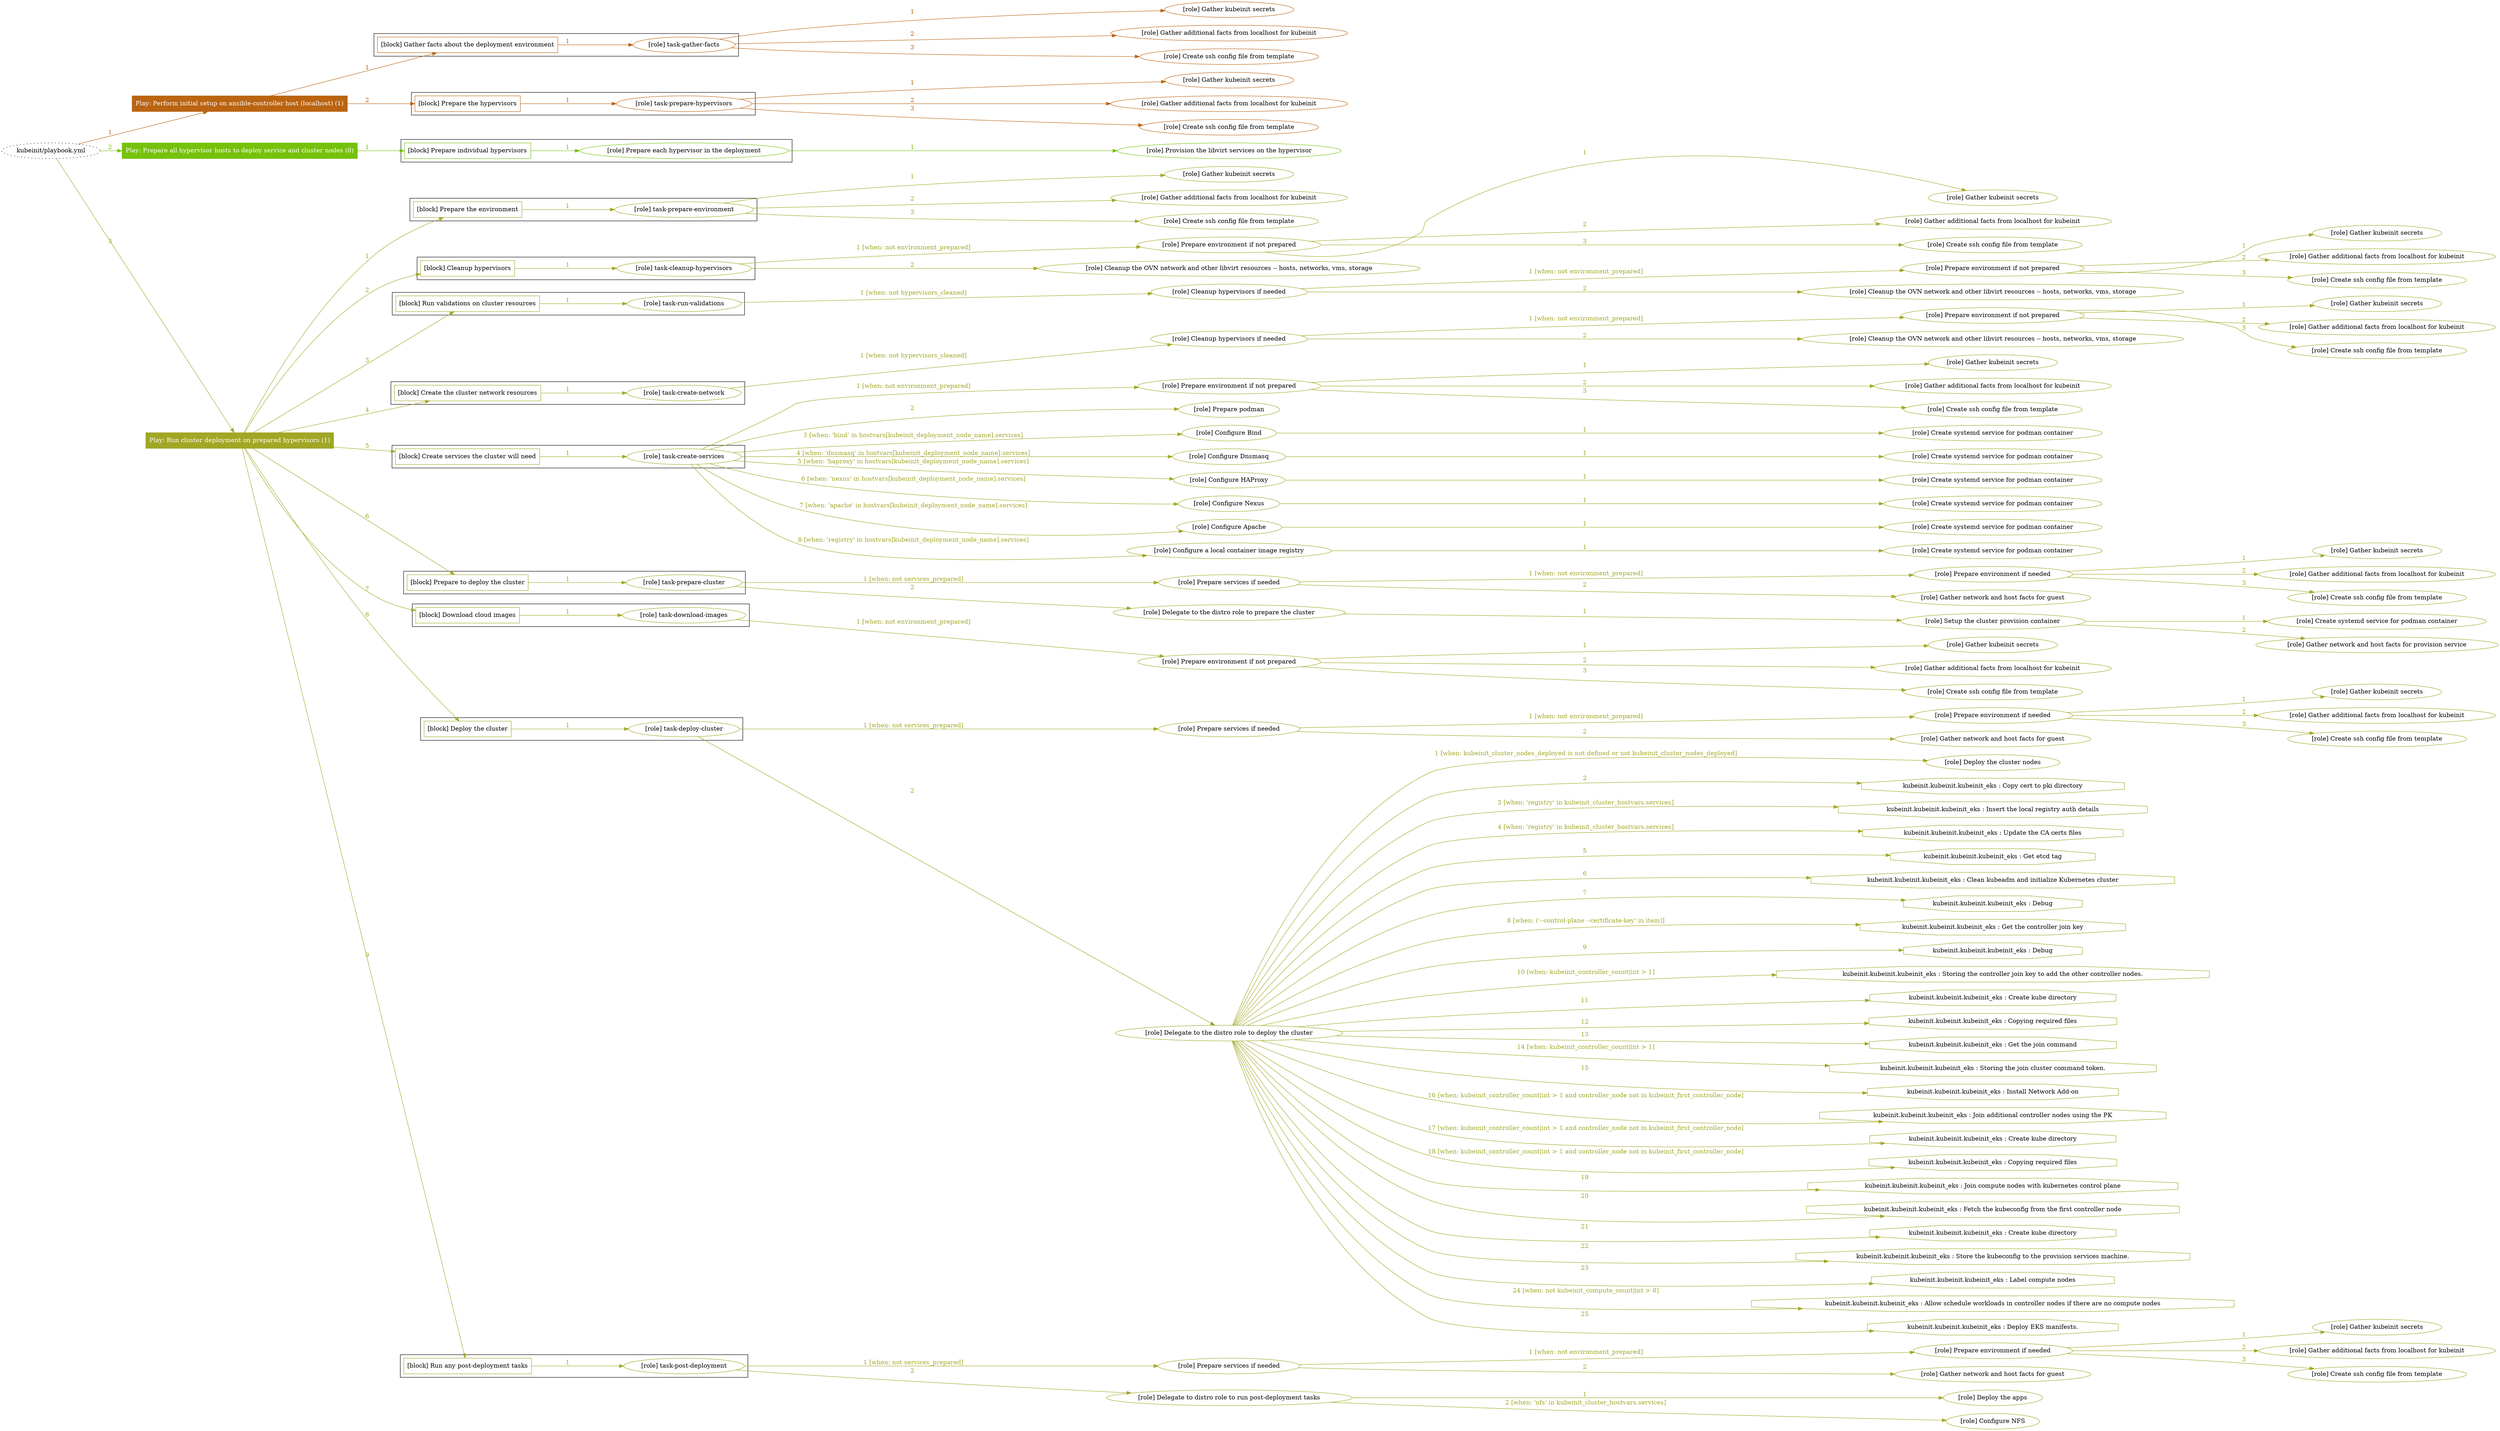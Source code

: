 digraph {
	graph [concentrate=true ordering=in rankdir=LR ratio=fill]
	edge [esep=5 sep=10]
	"kubeinit/playbook.yml" [URL="/home/runner/work/kubeinit/kubeinit/kubeinit/playbook.yml" id=playbook_d5d918f4 style=dotted]
	play_17c3baa8 [label="Play: Perform initial setup on ansible-controller host (localhost) (1)" URL="/home/runner/work/kubeinit/kubeinit/kubeinit/playbook.yml" color="#ba6412" fontcolor="#ffffff" id=play_17c3baa8 shape=box style=filled tooltip=localhost]
	"kubeinit/playbook.yml" -> play_17c3baa8 [label="1 " color="#ba6412" fontcolor="#ba6412" id=edge_cae24845 labeltooltip="1 " tooltip="1 "]
	subgraph "Gather kubeinit secrets" {
		role_7e5728c6 [label="[role] Gather kubeinit secrets" URL="/home/runner/.ansible/collections/ansible_collections/kubeinit/kubeinit/roles/kubeinit_prepare/tasks/gather_kubeinit_facts.yml" color="#ba6412" id=role_7e5728c6 tooltip="Gather kubeinit secrets"]
	}
	subgraph "Gather additional facts from localhost for kubeinit" {
		role_64c4a290 [label="[role] Gather additional facts from localhost for kubeinit" URL="/home/runner/.ansible/collections/ansible_collections/kubeinit/kubeinit/roles/kubeinit_prepare/tasks/gather_kubeinit_facts.yml" color="#ba6412" id=role_64c4a290 tooltip="Gather additional facts from localhost for kubeinit"]
	}
	subgraph "Create ssh config file from template" {
		role_f39d3ffc [label="[role] Create ssh config file from template" URL="/home/runner/.ansible/collections/ansible_collections/kubeinit/kubeinit/roles/kubeinit_prepare/tasks/gather_kubeinit_facts.yml" color="#ba6412" id=role_f39d3ffc tooltip="Create ssh config file from template"]
	}
	subgraph "task-gather-facts" {
		role_6fc54887 [label="[role] task-gather-facts" URL="/home/runner/work/kubeinit/kubeinit/kubeinit/playbook.yml" color="#ba6412" id=role_6fc54887 tooltip="task-gather-facts"]
		role_6fc54887 -> role_7e5728c6 [label="1 " color="#ba6412" fontcolor="#ba6412" id=edge_fb0717f5 labeltooltip="1 " tooltip="1 "]
		role_6fc54887 -> role_64c4a290 [label="2 " color="#ba6412" fontcolor="#ba6412" id=edge_563c3551 labeltooltip="2 " tooltip="2 "]
		role_6fc54887 -> role_f39d3ffc [label="3 " color="#ba6412" fontcolor="#ba6412" id=edge_34f2c3de labeltooltip="3 " tooltip="3 "]
	}
	subgraph "Gather kubeinit secrets" {
		role_4883b304 [label="[role] Gather kubeinit secrets" URL="/home/runner/.ansible/collections/ansible_collections/kubeinit/kubeinit/roles/kubeinit_prepare/tasks/gather_kubeinit_facts.yml" color="#ba6412" id=role_4883b304 tooltip="Gather kubeinit secrets"]
	}
	subgraph "Gather additional facts from localhost for kubeinit" {
		role_21b79b00 [label="[role] Gather additional facts from localhost for kubeinit" URL="/home/runner/.ansible/collections/ansible_collections/kubeinit/kubeinit/roles/kubeinit_prepare/tasks/gather_kubeinit_facts.yml" color="#ba6412" id=role_21b79b00 tooltip="Gather additional facts from localhost for kubeinit"]
	}
	subgraph "Create ssh config file from template" {
		role_d2c68f59 [label="[role] Create ssh config file from template" URL="/home/runner/.ansible/collections/ansible_collections/kubeinit/kubeinit/roles/kubeinit_prepare/tasks/gather_kubeinit_facts.yml" color="#ba6412" id=role_d2c68f59 tooltip="Create ssh config file from template"]
	}
	subgraph "task-prepare-hypervisors" {
		role_62ec021a [label="[role] task-prepare-hypervisors" URL="/home/runner/work/kubeinit/kubeinit/kubeinit/playbook.yml" color="#ba6412" id=role_62ec021a tooltip="task-prepare-hypervisors"]
		role_62ec021a -> role_4883b304 [label="1 " color="#ba6412" fontcolor="#ba6412" id=edge_0f6aa626 labeltooltip="1 " tooltip="1 "]
		role_62ec021a -> role_21b79b00 [label="2 " color="#ba6412" fontcolor="#ba6412" id=edge_699b273d labeltooltip="2 " tooltip="2 "]
		role_62ec021a -> role_d2c68f59 [label="3 " color="#ba6412" fontcolor="#ba6412" id=edge_cc8a3e16 labeltooltip="3 " tooltip="3 "]
	}
	subgraph "Play: Perform initial setup on ansible-controller host (localhost) (1)" {
		play_17c3baa8 -> block_0eb0d7f4 [label=1 color="#ba6412" fontcolor="#ba6412" id=edge_1b2157d8 labeltooltip=1 tooltip=1]
		subgraph cluster_block_0eb0d7f4 {
			block_0eb0d7f4 [label="[block] Gather facts about the deployment environment" URL="/home/runner/work/kubeinit/kubeinit/kubeinit/playbook.yml" color="#ba6412" id=block_0eb0d7f4 labeltooltip="Gather facts about the deployment environment" shape=box tooltip="Gather facts about the deployment environment"]
			block_0eb0d7f4 -> role_6fc54887 [label="1 " color="#ba6412" fontcolor="#ba6412" id=edge_214298e9 labeltooltip="1 " tooltip="1 "]
		}
		play_17c3baa8 -> block_9021de25 [label=2 color="#ba6412" fontcolor="#ba6412" id=edge_81544d7e labeltooltip=2 tooltip=2]
		subgraph cluster_block_9021de25 {
			block_9021de25 [label="[block] Prepare the hypervisors" URL="/home/runner/work/kubeinit/kubeinit/kubeinit/playbook.yml" color="#ba6412" id=block_9021de25 labeltooltip="Prepare the hypervisors" shape=box tooltip="Prepare the hypervisors"]
			block_9021de25 -> role_62ec021a [label="1 " color="#ba6412" fontcolor="#ba6412" id=edge_d4ac159d labeltooltip="1 " tooltip="1 "]
		}
	}
	play_a3318802 [label="Play: Prepare all hypervisor hosts to deploy service and cluster nodes (0)" URL="/home/runner/work/kubeinit/kubeinit/kubeinit/playbook.yml" color="#76c10b" fontcolor="#ffffff" id=play_a3318802 shape=box style=filled tooltip="Play: Prepare all hypervisor hosts to deploy service and cluster nodes (0)"]
	"kubeinit/playbook.yml" -> play_a3318802 [label="2 " color="#76c10b" fontcolor="#76c10b" id=edge_a54172ae labeltooltip="2 " tooltip="2 "]
	subgraph "Provision the libvirt services on the hypervisor" {
		role_6c1d7b9a [label="[role] Provision the libvirt services on the hypervisor" URL="/home/runner/.ansible/collections/ansible_collections/kubeinit/kubeinit/roles/kubeinit_prepare/tasks/prepare_hypervisor.yml" color="#76c10b" id=role_6c1d7b9a tooltip="Provision the libvirt services on the hypervisor"]
	}
	subgraph "Prepare each hypervisor in the deployment" {
		role_4c4ec6f4 [label="[role] Prepare each hypervisor in the deployment" URL="/home/runner/work/kubeinit/kubeinit/kubeinit/playbook.yml" color="#76c10b" id=role_4c4ec6f4 tooltip="Prepare each hypervisor in the deployment"]
		role_4c4ec6f4 -> role_6c1d7b9a [label="1 " color="#76c10b" fontcolor="#76c10b" id=edge_46ebc83d labeltooltip="1 " tooltip="1 "]
	}
	subgraph "Play: Prepare all hypervisor hosts to deploy service and cluster nodes (0)" {
		play_a3318802 -> block_cf5fca7d [label=1 color="#76c10b" fontcolor="#76c10b" id=edge_2dc89d2d labeltooltip=1 tooltip=1]
		subgraph cluster_block_cf5fca7d {
			block_cf5fca7d [label="[block] Prepare individual hypervisors" URL="/home/runner/work/kubeinit/kubeinit/kubeinit/playbook.yml" color="#76c10b" id=block_cf5fca7d labeltooltip="Prepare individual hypervisors" shape=box tooltip="Prepare individual hypervisors"]
			block_cf5fca7d -> role_4c4ec6f4 [label="1 " color="#76c10b" fontcolor="#76c10b" id=edge_549d1819 labeltooltip="1 " tooltip="1 "]
		}
	}
	play_a0ce7f14 [label="Play: Run cluster deployment on prepared hypervisors (1)" URL="/home/runner/work/kubeinit/kubeinit/kubeinit/playbook.yml" color="#a1a725" fontcolor="#ffffff" id=play_a0ce7f14 shape=box style=filled tooltip=localhost]
	"kubeinit/playbook.yml" -> play_a0ce7f14 [label="3 " color="#a1a725" fontcolor="#a1a725" id=edge_46c0ef2c labeltooltip="3 " tooltip="3 "]
	subgraph "Gather kubeinit secrets" {
		role_0ed2f770 [label="[role] Gather kubeinit secrets" URL="/home/runner/.ansible/collections/ansible_collections/kubeinit/kubeinit/roles/kubeinit_prepare/tasks/gather_kubeinit_facts.yml" color="#a1a725" id=role_0ed2f770 tooltip="Gather kubeinit secrets"]
	}
	subgraph "Gather additional facts from localhost for kubeinit" {
		role_c0673941 [label="[role] Gather additional facts from localhost for kubeinit" URL="/home/runner/.ansible/collections/ansible_collections/kubeinit/kubeinit/roles/kubeinit_prepare/tasks/gather_kubeinit_facts.yml" color="#a1a725" id=role_c0673941 tooltip="Gather additional facts from localhost for kubeinit"]
	}
	subgraph "Create ssh config file from template" {
		role_c562225f [label="[role] Create ssh config file from template" URL="/home/runner/.ansible/collections/ansible_collections/kubeinit/kubeinit/roles/kubeinit_prepare/tasks/gather_kubeinit_facts.yml" color="#a1a725" id=role_c562225f tooltip="Create ssh config file from template"]
	}
	subgraph "task-prepare-environment" {
		role_14372e4a [label="[role] task-prepare-environment" URL="/home/runner/work/kubeinit/kubeinit/kubeinit/playbook.yml" color="#a1a725" id=role_14372e4a tooltip="task-prepare-environment"]
		role_14372e4a -> role_0ed2f770 [label="1 " color="#a1a725" fontcolor="#a1a725" id=edge_4e9cdc0d labeltooltip="1 " tooltip="1 "]
		role_14372e4a -> role_c0673941 [label="2 " color="#a1a725" fontcolor="#a1a725" id=edge_92320971 labeltooltip="2 " tooltip="2 "]
		role_14372e4a -> role_c562225f [label="3 " color="#a1a725" fontcolor="#a1a725" id=edge_eaea3fcb labeltooltip="3 " tooltip="3 "]
	}
	subgraph "Gather kubeinit secrets" {
		role_88d61e09 [label="[role] Gather kubeinit secrets" URL="/home/runner/.ansible/collections/ansible_collections/kubeinit/kubeinit/roles/kubeinit_prepare/tasks/gather_kubeinit_facts.yml" color="#a1a725" id=role_88d61e09 tooltip="Gather kubeinit secrets"]
	}
	subgraph "Gather additional facts from localhost for kubeinit" {
		role_3fe7d9de [label="[role] Gather additional facts from localhost for kubeinit" URL="/home/runner/.ansible/collections/ansible_collections/kubeinit/kubeinit/roles/kubeinit_prepare/tasks/gather_kubeinit_facts.yml" color="#a1a725" id=role_3fe7d9de tooltip="Gather additional facts from localhost for kubeinit"]
	}
	subgraph "Create ssh config file from template" {
		role_74e66e68 [label="[role] Create ssh config file from template" URL="/home/runner/.ansible/collections/ansible_collections/kubeinit/kubeinit/roles/kubeinit_prepare/tasks/gather_kubeinit_facts.yml" color="#a1a725" id=role_74e66e68 tooltip="Create ssh config file from template"]
	}
	subgraph "Prepare environment if not prepared" {
		role_6827779d [label="[role] Prepare environment if not prepared" URL="/home/runner/.ansible/collections/ansible_collections/kubeinit/kubeinit/roles/kubeinit_prepare/tasks/cleanup_hypervisors.yml" color="#a1a725" id=role_6827779d tooltip="Prepare environment if not prepared"]
		role_6827779d -> role_88d61e09 [label="1 " color="#a1a725" fontcolor="#a1a725" id=edge_41ba3869 labeltooltip="1 " tooltip="1 "]
		role_6827779d -> role_3fe7d9de [label="2 " color="#a1a725" fontcolor="#a1a725" id=edge_63759b67 labeltooltip="2 " tooltip="2 "]
		role_6827779d -> role_74e66e68 [label="3 " color="#a1a725" fontcolor="#a1a725" id=edge_566d4c9e labeltooltip="3 " tooltip="3 "]
	}
	subgraph "Cleanup the OVN network and other libvirt resources -- hosts, networks, vms, storage" {
		role_a10c34c5 [label="[role] Cleanup the OVN network and other libvirt resources -- hosts, networks, vms, storage" URL="/home/runner/.ansible/collections/ansible_collections/kubeinit/kubeinit/roles/kubeinit_prepare/tasks/cleanup_hypervisors.yml" color="#a1a725" id=role_a10c34c5 tooltip="Cleanup the OVN network and other libvirt resources -- hosts, networks, vms, storage"]
	}
	subgraph "task-cleanup-hypervisors" {
		role_de92cdec [label="[role] task-cleanup-hypervisors" URL="/home/runner/work/kubeinit/kubeinit/kubeinit/playbook.yml" color="#a1a725" id=role_de92cdec tooltip="task-cleanup-hypervisors"]
		role_de92cdec -> role_6827779d [label="1 [when: not environment_prepared]" color="#a1a725" fontcolor="#a1a725" id=edge_5c2dcbf1 labeltooltip="1 [when: not environment_prepared]" tooltip="1 [when: not environment_prepared]"]
		role_de92cdec -> role_a10c34c5 [label="2 " color="#a1a725" fontcolor="#a1a725" id=edge_72636a22 labeltooltip="2 " tooltip="2 "]
	}
	subgraph "Gather kubeinit secrets" {
		role_9a5b3710 [label="[role] Gather kubeinit secrets" URL="/home/runner/.ansible/collections/ansible_collections/kubeinit/kubeinit/roles/kubeinit_prepare/tasks/gather_kubeinit_facts.yml" color="#a1a725" id=role_9a5b3710 tooltip="Gather kubeinit secrets"]
	}
	subgraph "Gather additional facts from localhost for kubeinit" {
		role_3a781d61 [label="[role] Gather additional facts from localhost for kubeinit" URL="/home/runner/.ansible/collections/ansible_collections/kubeinit/kubeinit/roles/kubeinit_prepare/tasks/gather_kubeinit_facts.yml" color="#a1a725" id=role_3a781d61 tooltip="Gather additional facts from localhost for kubeinit"]
	}
	subgraph "Create ssh config file from template" {
		role_a2ff03b6 [label="[role] Create ssh config file from template" URL="/home/runner/.ansible/collections/ansible_collections/kubeinit/kubeinit/roles/kubeinit_prepare/tasks/gather_kubeinit_facts.yml" color="#a1a725" id=role_a2ff03b6 tooltip="Create ssh config file from template"]
	}
	subgraph "Prepare environment if not prepared" {
		role_0ee2522d [label="[role] Prepare environment if not prepared" URL="/home/runner/.ansible/collections/ansible_collections/kubeinit/kubeinit/roles/kubeinit_prepare/tasks/cleanup_hypervisors.yml" color="#a1a725" id=role_0ee2522d tooltip="Prepare environment if not prepared"]
		role_0ee2522d -> role_9a5b3710 [label="1 " color="#a1a725" fontcolor="#a1a725" id=edge_d681676d labeltooltip="1 " tooltip="1 "]
		role_0ee2522d -> role_3a781d61 [label="2 " color="#a1a725" fontcolor="#a1a725" id=edge_3b5a2289 labeltooltip="2 " tooltip="2 "]
		role_0ee2522d -> role_a2ff03b6 [label="3 " color="#a1a725" fontcolor="#a1a725" id=edge_c6d43254 labeltooltip="3 " tooltip="3 "]
	}
	subgraph "Cleanup the OVN network and other libvirt resources -- hosts, networks, vms, storage" {
		role_c71619d2 [label="[role] Cleanup the OVN network and other libvirt resources -- hosts, networks, vms, storage" URL="/home/runner/.ansible/collections/ansible_collections/kubeinit/kubeinit/roles/kubeinit_prepare/tasks/cleanup_hypervisors.yml" color="#a1a725" id=role_c71619d2 tooltip="Cleanup the OVN network and other libvirt resources -- hosts, networks, vms, storage"]
	}
	subgraph "Cleanup hypervisors if needed" {
		role_d21a24fc [label="[role] Cleanup hypervisors if needed" URL="/home/runner/.ansible/collections/ansible_collections/kubeinit/kubeinit/roles/kubeinit_validations/tasks/main.yml" color="#a1a725" id=role_d21a24fc tooltip="Cleanup hypervisors if needed"]
		role_d21a24fc -> role_0ee2522d [label="1 [when: not environment_prepared]" color="#a1a725" fontcolor="#a1a725" id=edge_3f464150 labeltooltip="1 [when: not environment_prepared]" tooltip="1 [when: not environment_prepared]"]
		role_d21a24fc -> role_c71619d2 [label="2 " color="#a1a725" fontcolor="#a1a725" id=edge_08fbdb73 labeltooltip="2 " tooltip="2 "]
	}
	subgraph "task-run-validations" {
		role_c0df6d13 [label="[role] task-run-validations" URL="/home/runner/work/kubeinit/kubeinit/kubeinit/playbook.yml" color="#a1a725" id=role_c0df6d13 tooltip="task-run-validations"]
		role_c0df6d13 -> role_d21a24fc [label="1 [when: not hypervisors_cleaned]" color="#a1a725" fontcolor="#a1a725" id=edge_f9d8eda1 labeltooltip="1 [when: not hypervisors_cleaned]" tooltip="1 [when: not hypervisors_cleaned]"]
	}
	subgraph "Gather kubeinit secrets" {
		role_f8566e9b [label="[role] Gather kubeinit secrets" URL="/home/runner/.ansible/collections/ansible_collections/kubeinit/kubeinit/roles/kubeinit_prepare/tasks/gather_kubeinit_facts.yml" color="#a1a725" id=role_f8566e9b tooltip="Gather kubeinit secrets"]
	}
	subgraph "Gather additional facts from localhost for kubeinit" {
		role_c99a90a7 [label="[role] Gather additional facts from localhost for kubeinit" URL="/home/runner/.ansible/collections/ansible_collections/kubeinit/kubeinit/roles/kubeinit_prepare/tasks/gather_kubeinit_facts.yml" color="#a1a725" id=role_c99a90a7 tooltip="Gather additional facts from localhost for kubeinit"]
	}
	subgraph "Create ssh config file from template" {
		role_897c0abf [label="[role] Create ssh config file from template" URL="/home/runner/.ansible/collections/ansible_collections/kubeinit/kubeinit/roles/kubeinit_prepare/tasks/gather_kubeinit_facts.yml" color="#a1a725" id=role_897c0abf tooltip="Create ssh config file from template"]
	}
	subgraph "Prepare environment if not prepared" {
		role_898800fd [label="[role] Prepare environment if not prepared" URL="/home/runner/.ansible/collections/ansible_collections/kubeinit/kubeinit/roles/kubeinit_prepare/tasks/cleanup_hypervisors.yml" color="#a1a725" id=role_898800fd tooltip="Prepare environment if not prepared"]
		role_898800fd -> role_f8566e9b [label="1 " color="#a1a725" fontcolor="#a1a725" id=edge_b061917f labeltooltip="1 " tooltip="1 "]
		role_898800fd -> role_c99a90a7 [label="2 " color="#a1a725" fontcolor="#a1a725" id=edge_ee9b4ea2 labeltooltip="2 " tooltip="2 "]
		role_898800fd -> role_897c0abf [label="3 " color="#a1a725" fontcolor="#a1a725" id=edge_80ee47f3 labeltooltip="3 " tooltip="3 "]
	}
	subgraph "Cleanup the OVN network and other libvirt resources -- hosts, networks, vms, storage" {
		role_0a027978 [label="[role] Cleanup the OVN network and other libvirt resources -- hosts, networks, vms, storage" URL="/home/runner/.ansible/collections/ansible_collections/kubeinit/kubeinit/roles/kubeinit_prepare/tasks/cleanup_hypervisors.yml" color="#a1a725" id=role_0a027978 tooltip="Cleanup the OVN network and other libvirt resources -- hosts, networks, vms, storage"]
	}
	subgraph "Cleanup hypervisors if needed" {
		role_f07d1a8d [label="[role] Cleanup hypervisors if needed" URL="/home/runner/.ansible/collections/ansible_collections/kubeinit/kubeinit/roles/kubeinit_libvirt/tasks/create_network.yml" color="#a1a725" id=role_f07d1a8d tooltip="Cleanup hypervisors if needed"]
		role_f07d1a8d -> role_898800fd [label="1 [when: not environment_prepared]" color="#a1a725" fontcolor="#a1a725" id=edge_a91b3b8e labeltooltip="1 [when: not environment_prepared]" tooltip="1 [when: not environment_prepared]"]
		role_f07d1a8d -> role_0a027978 [label="2 " color="#a1a725" fontcolor="#a1a725" id=edge_67b8b979 labeltooltip="2 " tooltip="2 "]
	}
	subgraph "task-create-network" {
		role_9dcdfaa7 [label="[role] task-create-network" URL="/home/runner/work/kubeinit/kubeinit/kubeinit/playbook.yml" color="#a1a725" id=role_9dcdfaa7 tooltip="task-create-network"]
		role_9dcdfaa7 -> role_f07d1a8d [label="1 [when: not hypervisors_cleaned]" color="#a1a725" fontcolor="#a1a725" id=edge_dd98de26 labeltooltip="1 [when: not hypervisors_cleaned]" tooltip="1 [when: not hypervisors_cleaned]"]
	}
	subgraph "Gather kubeinit secrets" {
		role_3bd4962e [label="[role] Gather kubeinit secrets" URL="/home/runner/.ansible/collections/ansible_collections/kubeinit/kubeinit/roles/kubeinit_prepare/tasks/gather_kubeinit_facts.yml" color="#a1a725" id=role_3bd4962e tooltip="Gather kubeinit secrets"]
	}
	subgraph "Gather additional facts from localhost for kubeinit" {
		role_03e00a55 [label="[role] Gather additional facts from localhost for kubeinit" URL="/home/runner/.ansible/collections/ansible_collections/kubeinit/kubeinit/roles/kubeinit_prepare/tasks/gather_kubeinit_facts.yml" color="#a1a725" id=role_03e00a55 tooltip="Gather additional facts from localhost for kubeinit"]
	}
	subgraph "Create ssh config file from template" {
		role_82c3583a [label="[role] Create ssh config file from template" URL="/home/runner/.ansible/collections/ansible_collections/kubeinit/kubeinit/roles/kubeinit_prepare/tasks/gather_kubeinit_facts.yml" color="#a1a725" id=role_82c3583a tooltip="Create ssh config file from template"]
	}
	subgraph "Prepare environment if not prepared" {
		role_139bb63f [label="[role] Prepare environment if not prepared" URL="/home/runner/.ansible/collections/ansible_collections/kubeinit/kubeinit/roles/kubeinit_services/tasks/main.yml" color="#a1a725" id=role_139bb63f tooltip="Prepare environment if not prepared"]
		role_139bb63f -> role_3bd4962e [label="1 " color="#a1a725" fontcolor="#a1a725" id=edge_7f6bca21 labeltooltip="1 " tooltip="1 "]
		role_139bb63f -> role_03e00a55 [label="2 " color="#a1a725" fontcolor="#a1a725" id=edge_1b393d6f labeltooltip="2 " tooltip="2 "]
		role_139bb63f -> role_82c3583a [label="3 " color="#a1a725" fontcolor="#a1a725" id=edge_cf2d60df labeltooltip="3 " tooltip="3 "]
	}
	subgraph "Prepare podman" {
		role_45e8eb44 [label="[role] Prepare podman" URL="/home/runner/.ansible/collections/ansible_collections/kubeinit/kubeinit/roles/kubeinit_services/tasks/00_create_service_pod.yml" color="#a1a725" id=role_45e8eb44 tooltip="Prepare podman"]
	}
	subgraph "Create systemd service for podman container" {
		role_9dd51a8f [label="[role] Create systemd service for podman container" URL="/home/runner/.ansible/collections/ansible_collections/kubeinit/kubeinit/roles/kubeinit_bind/tasks/main.yml" color="#a1a725" id=role_9dd51a8f tooltip="Create systemd service for podman container"]
	}
	subgraph "Configure Bind" {
		role_3aa5306b [label="[role] Configure Bind" URL="/home/runner/.ansible/collections/ansible_collections/kubeinit/kubeinit/roles/kubeinit_services/tasks/start_services_containers.yml" color="#a1a725" id=role_3aa5306b tooltip="Configure Bind"]
		role_3aa5306b -> role_9dd51a8f [label="1 " color="#a1a725" fontcolor="#a1a725" id=edge_d3282abf labeltooltip="1 " tooltip="1 "]
	}
	subgraph "Create systemd service for podman container" {
		role_bce7a86c [label="[role] Create systemd service for podman container" URL="/home/runner/.ansible/collections/ansible_collections/kubeinit/kubeinit/roles/kubeinit_dnsmasq/tasks/main.yml" color="#a1a725" id=role_bce7a86c tooltip="Create systemd service for podman container"]
	}
	subgraph "Configure Dnsmasq" {
		role_b0343e48 [label="[role] Configure Dnsmasq" URL="/home/runner/.ansible/collections/ansible_collections/kubeinit/kubeinit/roles/kubeinit_services/tasks/start_services_containers.yml" color="#a1a725" id=role_b0343e48 tooltip="Configure Dnsmasq"]
		role_b0343e48 -> role_bce7a86c [label="1 " color="#a1a725" fontcolor="#a1a725" id=edge_64387809 labeltooltip="1 " tooltip="1 "]
	}
	subgraph "Create systemd service for podman container" {
		role_490e8410 [label="[role] Create systemd service for podman container" URL="/home/runner/.ansible/collections/ansible_collections/kubeinit/kubeinit/roles/kubeinit_haproxy/tasks/main.yml" color="#a1a725" id=role_490e8410 tooltip="Create systemd service for podman container"]
	}
	subgraph "Configure HAProxy" {
		role_1e2f5022 [label="[role] Configure HAProxy" URL="/home/runner/.ansible/collections/ansible_collections/kubeinit/kubeinit/roles/kubeinit_services/tasks/start_services_containers.yml" color="#a1a725" id=role_1e2f5022 tooltip="Configure HAProxy"]
		role_1e2f5022 -> role_490e8410 [label="1 " color="#a1a725" fontcolor="#a1a725" id=edge_8bb9b0c3 labeltooltip="1 " tooltip="1 "]
	}
	subgraph "Create systemd service for podman container" {
		role_3e3c4d33 [label="[role] Create systemd service for podman container" URL="/home/runner/.ansible/collections/ansible_collections/kubeinit/kubeinit/roles/kubeinit_nexus/tasks/main.yml" color="#a1a725" id=role_3e3c4d33 tooltip="Create systemd service for podman container"]
	}
	subgraph "Configure Nexus" {
		role_6969296a [label="[role] Configure Nexus" URL="/home/runner/.ansible/collections/ansible_collections/kubeinit/kubeinit/roles/kubeinit_services/tasks/start_services_containers.yml" color="#a1a725" id=role_6969296a tooltip="Configure Nexus"]
		role_6969296a -> role_3e3c4d33 [label="1 " color="#a1a725" fontcolor="#a1a725" id=edge_901c162d labeltooltip="1 " tooltip="1 "]
	}
	subgraph "Create systemd service for podman container" {
		role_c0e10692 [label="[role] Create systemd service for podman container" URL="/home/runner/.ansible/collections/ansible_collections/kubeinit/kubeinit/roles/kubeinit_apache/tasks/main.yml" color="#a1a725" id=role_c0e10692 tooltip="Create systemd service for podman container"]
	}
	subgraph "Configure Apache" {
		role_1edec176 [label="[role] Configure Apache" URL="/home/runner/.ansible/collections/ansible_collections/kubeinit/kubeinit/roles/kubeinit_services/tasks/start_services_containers.yml" color="#a1a725" id=role_1edec176 tooltip="Configure Apache"]
		role_1edec176 -> role_c0e10692 [label="1 " color="#a1a725" fontcolor="#a1a725" id=edge_e20cfcb2 labeltooltip="1 " tooltip="1 "]
	}
	subgraph "Create systemd service for podman container" {
		role_1c776001 [label="[role] Create systemd service for podman container" URL="/home/runner/.ansible/collections/ansible_collections/kubeinit/kubeinit/roles/kubeinit_registry/tasks/main.yml" color="#a1a725" id=role_1c776001 tooltip="Create systemd service for podman container"]
	}
	subgraph "Configure a local container image registry" {
		role_193fd906 [label="[role] Configure a local container image registry" URL="/home/runner/.ansible/collections/ansible_collections/kubeinit/kubeinit/roles/kubeinit_services/tasks/start_services_containers.yml" color="#a1a725" id=role_193fd906 tooltip="Configure a local container image registry"]
		role_193fd906 -> role_1c776001 [label="1 " color="#a1a725" fontcolor="#a1a725" id=edge_0823abb7 labeltooltip="1 " tooltip="1 "]
	}
	subgraph "task-create-services" {
		role_35013050 [label="[role] task-create-services" URL="/home/runner/work/kubeinit/kubeinit/kubeinit/playbook.yml" color="#a1a725" id=role_35013050 tooltip="task-create-services"]
		role_35013050 -> role_139bb63f [label="1 [when: not environment_prepared]" color="#a1a725" fontcolor="#a1a725" id=edge_ec327480 labeltooltip="1 [when: not environment_prepared]" tooltip="1 [when: not environment_prepared]"]
		role_35013050 -> role_45e8eb44 [label="2 " color="#a1a725" fontcolor="#a1a725" id=edge_f8e6e167 labeltooltip="2 " tooltip="2 "]
		role_35013050 -> role_3aa5306b [label="3 [when: 'bind' in hostvars[kubeinit_deployment_node_name].services]" color="#a1a725" fontcolor="#a1a725" id=edge_d2489638 labeltooltip="3 [when: 'bind' in hostvars[kubeinit_deployment_node_name].services]" tooltip="3 [when: 'bind' in hostvars[kubeinit_deployment_node_name].services]"]
		role_35013050 -> role_b0343e48 [label="4 [when: 'dnsmasq' in hostvars[kubeinit_deployment_node_name].services]" color="#a1a725" fontcolor="#a1a725" id=edge_ee11b13e labeltooltip="4 [when: 'dnsmasq' in hostvars[kubeinit_deployment_node_name].services]" tooltip="4 [when: 'dnsmasq' in hostvars[kubeinit_deployment_node_name].services]"]
		role_35013050 -> role_1e2f5022 [label="5 [when: 'haproxy' in hostvars[kubeinit_deployment_node_name].services]" color="#a1a725" fontcolor="#a1a725" id=edge_efb2c3c3 labeltooltip="5 [when: 'haproxy' in hostvars[kubeinit_deployment_node_name].services]" tooltip="5 [when: 'haproxy' in hostvars[kubeinit_deployment_node_name].services]"]
		role_35013050 -> role_6969296a [label="6 [when: 'nexus' in hostvars[kubeinit_deployment_node_name].services]" color="#a1a725" fontcolor="#a1a725" id=edge_f1ef3fb5 labeltooltip="6 [when: 'nexus' in hostvars[kubeinit_deployment_node_name].services]" tooltip="6 [when: 'nexus' in hostvars[kubeinit_deployment_node_name].services]"]
		role_35013050 -> role_1edec176 [label="7 [when: 'apache' in hostvars[kubeinit_deployment_node_name].services]" color="#a1a725" fontcolor="#a1a725" id=edge_0ade7d63 labeltooltip="7 [when: 'apache' in hostvars[kubeinit_deployment_node_name].services]" tooltip="7 [when: 'apache' in hostvars[kubeinit_deployment_node_name].services]"]
		role_35013050 -> role_193fd906 [label="8 [when: 'registry' in hostvars[kubeinit_deployment_node_name].services]" color="#a1a725" fontcolor="#a1a725" id=edge_282bcd07 labeltooltip="8 [when: 'registry' in hostvars[kubeinit_deployment_node_name].services]" tooltip="8 [when: 'registry' in hostvars[kubeinit_deployment_node_name].services]"]
	}
	subgraph "Gather kubeinit secrets" {
		role_f79a98c2 [label="[role] Gather kubeinit secrets" URL="/home/runner/.ansible/collections/ansible_collections/kubeinit/kubeinit/roles/kubeinit_prepare/tasks/gather_kubeinit_facts.yml" color="#a1a725" id=role_f79a98c2 tooltip="Gather kubeinit secrets"]
	}
	subgraph "Gather additional facts from localhost for kubeinit" {
		role_011fa480 [label="[role] Gather additional facts from localhost for kubeinit" URL="/home/runner/.ansible/collections/ansible_collections/kubeinit/kubeinit/roles/kubeinit_prepare/tasks/gather_kubeinit_facts.yml" color="#a1a725" id=role_011fa480 tooltip="Gather additional facts from localhost for kubeinit"]
	}
	subgraph "Create ssh config file from template" {
		role_88fc47d4 [label="[role] Create ssh config file from template" URL="/home/runner/.ansible/collections/ansible_collections/kubeinit/kubeinit/roles/kubeinit_prepare/tasks/gather_kubeinit_facts.yml" color="#a1a725" id=role_88fc47d4 tooltip="Create ssh config file from template"]
	}
	subgraph "Prepare environment if needed" {
		role_9f41a73c [label="[role] Prepare environment if needed" URL="/home/runner/.ansible/collections/ansible_collections/kubeinit/kubeinit/roles/kubeinit_services/tasks/prepare_services.yml" color="#a1a725" id=role_9f41a73c tooltip="Prepare environment if needed"]
		role_9f41a73c -> role_f79a98c2 [label="1 " color="#a1a725" fontcolor="#a1a725" id=edge_529c50c0 labeltooltip="1 " tooltip="1 "]
		role_9f41a73c -> role_011fa480 [label="2 " color="#a1a725" fontcolor="#a1a725" id=edge_b01a5de4 labeltooltip="2 " tooltip="2 "]
		role_9f41a73c -> role_88fc47d4 [label="3 " color="#a1a725" fontcolor="#a1a725" id=edge_2d737080 labeltooltip="3 " tooltip="3 "]
	}
	subgraph "Gather network and host facts for guest" {
		role_febe1fa6 [label="[role] Gather network and host facts for guest" URL="/home/runner/.ansible/collections/ansible_collections/kubeinit/kubeinit/roles/kubeinit_services/tasks/prepare_services.yml" color="#a1a725" id=role_febe1fa6 tooltip="Gather network and host facts for guest"]
	}
	subgraph "Prepare services if needed" {
		role_2304b16c [label="[role] Prepare services if needed" URL="/home/runner/.ansible/collections/ansible_collections/kubeinit/kubeinit/roles/kubeinit_prepare/tasks/prepare_cluster.yml" color="#a1a725" id=role_2304b16c tooltip="Prepare services if needed"]
		role_2304b16c -> role_9f41a73c [label="1 [when: not environment_prepared]" color="#a1a725" fontcolor="#a1a725" id=edge_1f77c638 labeltooltip="1 [when: not environment_prepared]" tooltip="1 [when: not environment_prepared]"]
		role_2304b16c -> role_febe1fa6 [label="2 " color="#a1a725" fontcolor="#a1a725" id=edge_2987def6 labeltooltip="2 " tooltip="2 "]
	}
	subgraph "Create systemd service for podman container" {
		role_db8fbb03 [label="[role] Create systemd service for podman container" URL="/home/runner/.ansible/collections/ansible_collections/kubeinit/kubeinit/roles/kubeinit_services/tasks/create_provision_container.yml" color="#a1a725" id=role_db8fbb03 tooltip="Create systemd service for podman container"]
	}
	subgraph "Gather network and host facts for provision service" {
		role_bec7dbc7 [label="[role] Gather network and host facts for provision service" URL="/home/runner/.ansible/collections/ansible_collections/kubeinit/kubeinit/roles/kubeinit_services/tasks/create_provision_container.yml" color="#a1a725" id=role_bec7dbc7 tooltip="Gather network and host facts for provision service"]
	}
	subgraph "Setup the cluster provision container" {
		role_88ac1543 [label="[role] Setup the cluster provision container" URL="/home/runner/.ansible/collections/ansible_collections/kubeinit/kubeinit/roles/kubeinit_eks/tasks/prepare_cluster.yml" color="#a1a725" id=role_88ac1543 tooltip="Setup the cluster provision container"]
		role_88ac1543 -> role_db8fbb03 [label="1 " color="#a1a725" fontcolor="#a1a725" id=edge_f23cacaa labeltooltip="1 " tooltip="1 "]
		role_88ac1543 -> role_bec7dbc7 [label="2 " color="#a1a725" fontcolor="#a1a725" id=edge_6269be98 labeltooltip="2 " tooltip="2 "]
	}
	subgraph "Delegate to the distro role to prepare the cluster" {
		role_eb85c3a5 [label="[role] Delegate to the distro role to prepare the cluster" URL="/home/runner/.ansible/collections/ansible_collections/kubeinit/kubeinit/roles/kubeinit_prepare/tasks/prepare_cluster.yml" color="#a1a725" id=role_eb85c3a5 tooltip="Delegate to the distro role to prepare the cluster"]
		role_eb85c3a5 -> role_88ac1543 [label="1 " color="#a1a725" fontcolor="#a1a725" id=edge_bdf0d242 labeltooltip="1 " tooltip="1 "]
	}
	subgraph "task-prepare-cluster" {
		role_b36a350c [label="[role] task-prepare-cluster" URL="/home/runner/work/kubeinit/kubeinit/kubeinit/playbook.yml" color="#a1a725" id=role_b36a350c tooltip="task-prepare-cluster"]
		role_b36a350c -> role_2304b16c [label="1 [when: not services_prepared]" color="#a1a725" fontcolor="#a1a725" id=edge_3fd5401c labeltooltip="1 [when: not services_prepared]" tooltip="1 [when: not services_prepared]"]
		role_b36a350c -> role_eb85c3a5 [label="2 " color="#a1a725" fontcolor="#a1a725" id=edge_37d3ac53 labeltooltip="2 " tooltip="2 "]
	}
	subgraph "Gather kubeinit secrets" {
		role_2550d0a3 [label="[role] Gather kubeinit secrets" URL="/home/runner/.ansible/collections/ansible_collections/kubeinit/kubeinit/roles/kubeinit_prepare/tasks/gather_kubeinit_facts.yml" color="#a1a725" id=role_2550d0a3 tooltip="Gather kubeinit secrets"]
	}
	subgraph "Gather additional facts from localhost for kubeinit" {
		role_c72b3e17 [label="[role] Gather additional facts from localhost for kubeinit" URL="/home/runner/.ansible/collections/ansible_collections/kubeinit/kubeinit/roles/kubeinit_prepare/tasks/gather_kubeinit_facts.yml" color="#a1a725" id=role_c72b3e17 tooltip="Gather additional facts from localhost for kubeinit"]
	}
	subgraph "Create ssh config file from template" {
		role_72b88b77 [label="[role] Create ssh config file from template" URL="/home/runner/.ansible/collections/ansible_collections/kubeinit/kubeinit/roles/kubeinit_prepare/tasks/gather_kubeinit_facts.yml" color="#a1a725" id=role_72b88b77 tooltip="Create ssh config file from template"]
	}
	subgraph "Prepare environment if not prepared" {
		role_eb25d714 [label="[role] Prepare environment if not prepared" URL="/home/runner/.ansible/collections/ansible_collections/kubeinit/kubeinit/roles/kubeinit_libvirt/tasks/download_cloud_images.yml" color="#a1a725" id=role_eb25d714 tooltip="Prepare environment if not prepared"]
		role_eb25d714 -> role_2550d0a3 [label="1 " color="#a1a725" fontcolor="#a1a725" id=edge_981cf0c1 labeltooltip="1 " tooltip="1 "]
		role_eb25d714 -> role_c72b3e17 [label="2 " color="#a1a725" fontcolor="#a1a725" id=edge_6a799b5c labeltooltip="2 " tooltip="2 "]
		role_eb25d714 -> role_72b88b77 [label="3 " color="#a1a725" fontcolor="#a1a725" id=edge_4d9b5a19 labeltooltip="3 " tooltip="3 "]
	}
	subgraph "task-download-images" {
		role_9842b6f1 [label="[role] task-download-images" URL="/home/runner/work/kubeinit/kubeinit/kubeinit/playbook.yml" color="#a1a725" id=role_9842b6f1 tooltip="task-download-images"]
		role_9842b6f1 -> role_eb25d714 [label="1 [when: not environment_prepared]" color="#a1a725" fontcolor="#a1a725" id=edge_8ccf5975 labeltooltip="1 [when: not environment_prepared]" tooltip="1 [when: not environment_prepared]"]
	}
	subgraph "Gather kubeinit secrets" {
		role_cb47163b [label="[role] Gather kubeinit secrets" URL="/home/runner/.ansible/collections/ansible_collections/kubeinit/kubeinit/roles/kubeinit_prepare/tasks/gather_kubeinit_facts.yml" color="#a1a725" id=role_cb47163b tooltip="Gather kubeinit secrets"]
	}
	subgraph "Gather additional facts from localhost for kubeinit" {
		role_ac57f7c8 [label="[role] Gather additional facts from localhost for kubeinit" URL="/home/runner/.ansible/collections/ansible_collections/kubeinit/kubeinit/roles/kubeinit_prepare/tasks/gather_kubeinit_facts.yml" color="#a1a725" id=role_ac57f7c8 tooltip="Gather additional facts from localhost for kubeinit"]
	}
	subgraph "Create ssh config file from template" {
		role_691f7a92 [label="[role] Create ssh config file from template" URL="/home/runner/.ansible/collections/ansible_collections/kubeinit/kubeinit/roles/kubeinit_prepare/tasks/gather_kubeinit_facts.yml" color="#a1a725" id=role_691f7a92 tooltip="Create ssh config file from template"]
	}
	subgraph "Prepare environment if needed" {
		role_6c0eccad [label="[role] Prepare environment if needed" URL="/home/runner/.ansible/collections/ansible_collections/kubeinit/kubeinit/roles/kubeinit_services/tasks/prepare_services.yml" color="#a1a725" id=role_6c0eccad tooltip="Prepare environment if needed"]
		role_6c0eccad -> role_cb47163b [label="1 " color="#a1a725" fontcolor="#a1a725" id=edge_c4ad3e21 labeltooltip="1 " tooltip="1 "]
		role_6c0eccad -> role_ac57f7c8 [label="2 " color="#a1a725" fontcolor="#a1a725" id=edge_2da494a1 labeltooltip="2 " tooltip="2 "]
		role_6c0eccad -> role_691f7a92 [label="3 " color="#a1a725" fontcolor="#a1a725" id=edge_5bab1d44 labeltooltip="3 " tooltip="3 "]
	}
	subgraph "Gather network and host facts for guest" {
		role_fd9c6475 [label="[role] Gather network and host facts for guest" URL="/home/runner/.ansible/collections/ansible_collections/kubeinit/kubeinit/roles/kubeinit_services/tasks/prepare_services.yml" color="#a1a725" id=role_fd9c6475 tooltip="Gather network and host facts for guest"]
	}
	subgraph "Prepare services if needed" {
		role_a500274e [label="[role] Prepare services if needed" URL="/home/runner/.ansible/collections/ansible_collections/kubeinit/kubeinit/roles/kubeinit_prepare/tasks/deploy_cluster.yml" color="#a1a725" id=role_a500274e tooltip="Prepare services if needed"]
		role_a500274e -> role_6c0eccad [label="1 [when: not environment_prepared]" color="#a1a725" fontcolor="#a1a725" id=edge_30f4bdbe labeltooltip="1 [when: not environment_prepared]" tooltip="1 [when: not environment_prepared]"]
		role_a500274e -> role_fd9c6475 [label="2 " color="#a1a725" fontcolor="#a1a725" id=edge_db3de26b labeltooltip="2 " tooltip="2 "]
	}
	subgraph "Deploy the cluster nodes" {
		role_f23d0d57 [label="[role] Deploy the cluster nodes" URL="/home/runner/.ansible/collections/ansible_collections/kubeinit/kubeinit/roles/kubeinit_eks/tasks/main.yml" color="#a1a725" id=role_f23d0d57 tooltip="Deploy the cluster nodes"]
	}
	subgraph "Delegate to the distro role to deploy the cluster" {
		role_0ba62f7e [label="[role] Delegate to the distro role to deploy the cluster" URL="/home/runner/.ansible/collections/ansible_collections/kubeinit/kubeinit/roles/kubeinit_prepare/tasks/deploy_cluster.yml" color="#a1a725" id=role_0ba62f7e tooltip="Delegate to the distro role to deploy the cluster"]
		role_0ba62f7e -> role_f23d0d57 [label="1 [when: kubeinit_cluster_nodes_deployed is not defined or not kubeinit_cluster_nodes_deployed]" color="#a1a725" fontcolor="#a1a725" id=edge_4caf9ac5 labeltooltip="1 [when: kubeinit_cluster_nodes_deployed is not defined or not kubeinit_cluster_nodes_deployed]" tooltip="1 [when: kubeinit_cluster_nodes_deployed is not defined or not kubeinit_cluster_nodes_deployed]"]
		task_c1319b8f [label="kubeinit.kubeinit.kubeinit_eks : Copy cert to pki directory" URL="/home/runner/.ansible/collections/ansible_collections/kubeinit/kubeinit/roles/kubeinit_eks/tasks/main.yml" color="#a1a725" id=task_c1319b8f shape=octagon tooltip="kubeinit.kubeinit.kubeinit_eks : Copy cert to pki directory"]
		role_0ba62f7e -> task_c1319b8f [label="2 " color="#a1a725" fontcolor="#a1a725" id=edge_35c6eada labeltooltip="2 " tooltip="2 "]
		task_86b58969 [label="kubeinit.kubeinit.kubeinit_eks : Insert the local registry auth details" URL="/home/runner/.ansible/collections/ansible_collections/kubeinit/kubeinit/roles/kubeinit_eks/tasks/main.yml" color="#a1a725" id=task_86b58969 shape=octagon tooltip="kubeinit.kubeinit.kubeinit_eks : Insert the local registry auth details"]
		role_0ba62f7e -> task_86b58969 [label="3 [when: 'registry' in kubeinit_cluster_hostvars.services]" color="#a1a725" fontcolor="#a1a725" id=edge_2cb9ae7b labeltooltip="3 [when: 'registry' in kubeinit_cluster_hostvars.services]" tooltip="3 [when: 'registry' in kubeinit_cluster_hostvars.services]"]
		task_6b2f2d9b [label="kubeinit.kubeinit.kubeinit_eks : Update the CA certs files" URL="/home/runner/.ansible/collections/ansible_collections/kubeinit/kubeinit/roles/kubeinit_eks/tasks/main.yml" color="#a1a725" id=task_6b2f2d9b shape=octagon tooltip="kubeinit.kubeinit.kubeinit_eks : Update the CA certs files"]
		role_0ba62f7e -> task_6b2f2d9b [label="4 [when: 'registry' in kubeinit_cluster_hostvars.services]" color="#a1a725" fontcolor="#a1a725" id=edge_f30dbd2c labeltooltip="4 [when: 'registry' in kubeinit_cluster_hostvars.services]" tooltip="4 [when: 'registry' in kubeinit_cluster_hostvars.services]"]
		task_bdd82c7f [label="kubeinit.kubeinit.kubeinit_eks : Get etcd tag" URL="/home/runner/.ansible/collections/ansible_collections/kubeinit/kubeinit/roles/kubeinit_eks/tasks/main.yml" color="#a1a725" id=task_bdd82c7f shape=octagon tooltip="kubeinit.kubeinit.kubeinit_eks : Get etcd tag"]
		role_0ba62f7e -> task_bdd82c7f [label="5 " color="#a1a725" fontcolor="#a1a725" id=edge_c55e6307 labeltooltip="5 " tooltip="5 "]
		task_bd10220a [label="kubeinit.kubeinit.kubeinit_eks : Clean kubeadm and initialize Kubernetes cluster" URL="/home/runner/.ansible/collections/ansible_collections/kubeinit/kubeinit/roles/kubeinit_eks/tasks/main.yml" color="#a1a725" id=task_bd10220a shape=octagon tooltip="kubeinit.kubeinit.kubeinit_eks : Clean kubeadm and initialize Kubernetes cluster"]
		role_0ba62f7e -> task_bd10220a [label="6 " color="#a1a725" fontcolor="#a1a725" id=edge_ed74b49e labeltooltip="6 " tooltip="6 "]
		task_f19d4f02 [label="kubeinit.kubeinit.kubeinit_eks : Debug" URL="/home/runner/.ansible/collections/ansible_collections/kubeinit/kubeinit/roles/kubeinit_eks/tasks/main.yml" color="#a1a725" id=task_f19d4f02 shape=octagon tooltip="kubeinit.kubeinit.kubeinit_eks : Debug"]
		role_0ba62f7e -> task_f19d4f02 [label="7 " color="#a1a725" fontcolor="#a1a725" id=edge_1893dbeb labeltooltip="7 " tooltip="7 "]
		task_2039abea [label="kubeinit.kubeinit.kubeinit_eks : Get the controller join key" URL="/home/runner/.ansible/collections/ansible_collections/kubeinit/kubeinit/roles/kubeinit_eks/tasks/main.yml" color="#a1a725" id=task_2039abea shape=octagon tooltip="kubeinit.kubeinit.kubeinit_eks : Get the controller join key"]
		role_0ba62f7e -> task_2039abea [label="8 [when: ('--control-plane --certificate-key' in item)]" color="#a1a725" fontcolor="#a1a725" id=edge_1261662c labeltooltip="8 [when: ('--control-plane --certificate-key' in item)]" tooltip="8 [when: ('--control-plane --certificate-key' in item)]"]
		task_6a01ac70 [label="kubeinit.kubeinit.kubeinit_eks : Debug" URL="/home/runner/.ansible/collections/ansible_collections/kubeinit/kubeinit/roles/kubeinit_eks/tasks/main.yml" color="#a1a725" id=task_6a01ac70 shape=octagon tooltip="kubeinit.kubeinit.kubeinit_eks : Debug"]
		role_0ba62f7e -> task_6a01ac70 [label="9 " color="#a1a725" fontcolor="#a1a725" id=edge_892d9ac1 labeltooltip="9 " tooltip="9 "]
		task_0afd0140 [label="kubeinit.kubeinit.kubeinit_eks : Storing the controller join key to add the other controller nodes." URL="/home/runner/.ansible/collections/ansible_collections/kubeinit/kubeinit/roles/kubeinit_eks/tasks/main.yml" color="#a1a725" id=task_0afd0140 shape=octagon tooltip="kubeinit.kubeinit.kubeinit_eks : Storing the controller join key to add the other controller nodes."]
		role_0ba62f7e -> task_0afd0140 [label="10 [when: kubeinit_controller_count|int > 1]" color="#a1a725" fontcolor="#a1a725" id=edge_81a7029d labeltooltip="10 [when: kubeinit_controller_count|int > 1]" tooltip="10 [when: kubeinit_controller_count|int > 1]"]
		task_3ae28ac0 [label="kubeinit.kubeinit.kubeinit_eks : Create kube directory" URL="/home/runner/.ansible/collections/ansible_collections/kubeinit/kubeinit/roles/kubeinit_eks/tasks/main.yml" color="#a1a725" id=task_3ae28ac0 shape=octagon tooltip="kubeinit.kubeinit.kubeinit_eks : Create kube directory"]
		role_0ba62f7e -> task_3ae28ac0 [label="11 " color="#a1a725" fontcolor="#a1a725" id=edge_68c3a3ab labeltooltip="11 " tooltip="11 "]
		task_93efe6be [label="kubeinit.kubeinit.kubeinit_eks : Copying required files" URL="/home/runner/.ansible/collections/ansible_collections/kubeinit/kubeinit/roles/kubeinit_eks/tasks/main.yml" color="#a1a725" id=task_93efe6be shape=octagon tooltip="kubeinit.kubeinit.kubeinit_eks : Copying required files"]
		role_0ba62f7e -> task_93efe6be [label="12 " color="#a1a725" fontcolor="#a1a725" id=edge_bf18ce45 labeltooltip="12 " tooltip="12 "]
		task_706f1a73 [label="kubeinit.kubeinit.kubeinit_eks : Get the join command" URL="/home/runner/.ansible/collections/ansible_collections/kubeinit/kubeinit/roles/kubeinit_eks/tasks/main.yml" color="#a1a725" id=task_706f1a73 shape=octagon tooltip="kubeinit.kubeinit.kubeinit_eks : Get the join command"]
		role_0ba62f7e -> task_706f1a73 [label="13 " color="#a1a725" fontcolor="#a1a725" id=edge_0a57d2e5 labeltooltip="13 " tooltip="13 "]
		task_790b9688 [label="kubeinit.kubeinit.kubeinit_eks : Storing the join cluster command token." URL="/home/runner/.ansible/collections/ansible_collections/kubeinit/kubeinit/roles/kubeinit_eks/tasks/main.yml" color="#a1a725" id=task_790b9688 shape=octagon tooltip="kubeinit.kubeinit.kubeinit_eks : Storing the join cluster command token."]
		role_0ba62f7e -> task_790b9688 [label="14 [when: kubeinit_controller_count|int > 1]" color="#a1a725" fontcolor="#a1a725" id=edge_947adb8b labeltooltip="14 [when: kubeinit_controller_count|int > 1]" tooltip="14 [when: kubeinit_controller_count|int > 1]"]
		task_4af75139 [label="kubeinit.kubeinit.kubeinit_eks : Install Network Add-on" URL="/home/runner/.ansible/collections/ansible_collections/kubeinit/kubeinit/roles/kubeinit_eks/tasks/main.yml" color="#a1a725" id=task_4af75139 shape=octagon tooltip="kubeinit.kubeinit.kubeinit_eks : Install Network Add-on"]
		role_0ba62f7e -> task_4af75139 [label="15 " color="#a1a725" fontcolor="#a1a725" id=edge_924d832b labeltooltip="15 " tooltip="15 "]
		task_670f6729 [label="kubeinit.kubeinit.kubeinit_eks : Join additional controller nodes using the PK" URL="/home/runner/.ansible/collections/ansible_collections/kubeinit/kubeinit/roles/kubeinit_eks/tasks/main.yml" color="#a1a725" id=task_670f6729 shape=octagon tooltip="kubeinit.kubeinit.kubeinit_eks : Join additional controller nodes using the PK"]
		role_0ba62f7e -> task_670f6729 [label="16 [when: kubeinit_controller_count|int > 1 and controller_node not in kubeinit_first_controller_node]" color="#a1a725" fontcolor="#a1a725" id=edge_5dd820df labeltooltip="16 [when: kubeinit_controller_count|int > 1 and controller_node not in kubeinit_first_controller_node]" tooltip="16 [when: kubeinit_controller_count|int > 1 and controller_node not in kubeinit_first_controller_node]"]
		task_b8039e1a [label="kubeinit.kubeinit.kubeinit_eks : Create kube directory" URL="/home/runner/.ansible/collections/ansible_collections/kubeinit/kubeinit/roles/kubeinit_eks/tasks/main.yml" color="#a1a725" id=task_b8039e1a shape=octagon tooltip="kubeinit.kubeinit.kubeinit_eks : Create kube directory"]
		role_0ba62f7e -> task_b8039e1a [label="17 [when: kubeinit_controller_count|int > 1 and controller_node not in kubeinit_first_controller_node]" color="#a1a725" fontcolor="#a1a725" id=edge_7c9e99ce labeltooltip="17 [when: kubeinit_controller_count|int > 1 and controller_node not in kubeinit_first_controller_node]" tooltip="17 [when: kubeinit_controller_count|int > 1 and controller_node not in kubeinit_first_controller_node]"]
		task_d4a9d3a5 [label="kubeinit.kubeinit.kubeinit_eks : Copying required files" URL="/home/runner/.ansible/collections/ansible_collections/kubeinit/kubeinit/roles/kubeinit_eks/tasks/main.yml" color="#a1a725" id=task_d4a9d3a5 shape=octagon tooltip="kubeinit.kubeinit.kubeinit_eks : Copying required files"]
		role_0ba62f7e -> task_d4a9d3a5 [label="18 [when: kubeinit_controller_count|int > 1 and controller_node not in kubeinit_first_controller_node]" color="#a1a725" fontcolor="#a1a725" id=edge_84a81cfc labeltooltip="18 [when: kubeinit_controller_count|int > 1 and controller_node not in kubeinit_first_controller_node]" tooltip="18 [when: kubeinit_controller_count|int > 1 and controller_node not in kubeinit_first_controller_node]"]
		task_91218985 [label="kubeinit.kubeinit.kubeinit_eks : Join compute nodes with kubernetes control plane" URL="/home/runner/.ansible/collections/ansible_collections/kubeinit/kubeinit/roles/kubeinit_eks/tasks/main.yml" color="#a1a725" id=task_91218985 shape=octagon tooltip="kubeinit.kubeinit.kubeinit_eks : Join compute nodes with kubernetes control plane"]
		role_0ba62f7e -> task_91218985 [label="19 " color="#a1a725" fontcolor="#a1a725" id=edge_3c85bd7f labeltooltip="19 " tooltip="19 "]
		task_e1bedcae [label="kubeinit.kubeinit.kubeinit_eks : Fetch the kubeconfig from the first controller node" URL="/home/runner/.ansible/collections/ansible_collections/kubeinit/kubeinit/roles/kubeinit_eks/tasks/main.yml" color="#a1a725" id=task_e1bedcae shape=octagon tooltip="kubeinit.kubeinit.kubeinit_eks : Fetch the kubeconfig from the first controller node"]
		role_0ba62f7e -> task_e1bedcae [label="20 " color="#a1a725" fontcolor="#a1a725" id=edge_9dc12936 labeltooltip="20 " tooltip="20 "]
		task_fd09f79b [label="kubeinit.kubeinit.kubeinit_eks : Create kube directory" URL="/home/runner/.ansible/collections/ansible_collections/kubeinit/kubeinit/roles/kubeinit_eks/tasks/main.yml" color="#a1a725" id=task_fd09f79b shape=octagon tooltip="kubeinit.kubeinit.kubeinit_eks : Create kube directory"]
		role_0ba62f7e -> task_fd09f79b [label="21 " color="#a1a725" fontcolor="#a1a725" id=edge_edb8cbbe labeltooltip="21 " tooltip="21 "]
		task_8281c110 [label="kubeinit.kubeinit.kubeinit_eks : Store the kubeconfig to the provision services machine." URL="/home/runner/.ansible/collections/ansible_collections/kubeinit/kubeinit/roles/kubeinit_eks/tasks/main.yml" color="#a1a725" id=task_8281c110 shape=octagon tooltip="kubeinit.kubeinit.kubeinit_eks : Store the kubeconfig to the provision services machine."]
		role_0ba62f7e -> task_8281c110 [label="22 " color="#a1a725" fontcolor="#a1a725" id=edge_68768a35 labeltooltip="22 " tooltip="22 "]
		task_f8591cbe [label="kubeinit.kubeinit.kubeinit_eks : Label compute nodes" URL="/home/runner/.ansible/collections/ansible_collections/kubeinit/kubeinit/roles/kubeinit_eks/tasks/main.yml" color="#a1a725" id=task_f8591cbe shape=octagon tooltip="kubeinit.kubeinit.kubeinit_eks : Label compute nodes"]
		role_0ba62f7e -> task_f8591cbe [label="23 " color="#a1a725" fontcolor="#a1a725" id=edge_dbc89a0a labeltooltip="23 " tooltip="23 "]
		task_2f53ad54 [label="kubeinit.kubeinit.kubeinit_eks : Allow schedule workloads in controller nodes if there are no compute nodes" URL="/home/runner/.ansible/collections/ansible_collections/kubeinit/kubeinit/roles/kubeinit_eks/tasks/main.yml" color="#a1a725" id=task_2f53ad54 shape=octagon tooltip="kubeinit.kubeinit.kubeinit_eks : Allow schedule workloads in controller nodes if there are no compute nodes"]
		role_0ba62f7e -> task_2f53ad54 [label="24 [when: not kubeinit_compute_count|int > 0]" color="#a1a725" fontcolor="#a1a725" id=edge_86fb6e93 labeltooltip="24 [when: not kubeinit_compute_count|int > 0]" tooltip="24 [when: not kubeinit_compute_count|int > 0]"]
		task_cb075e53 [label="kubeinit.kubeinit.kubeinit_eks : Deploy EKS manifests." URL="/home/runner/.ansible/collections/ansible_collections/kubeinit/kubeinit/roles/kubeinit_eks/tasks/main.yml" color="#a1a725" id=task_cb075e53 shape=octagon tooltip="kubeinit.kubeinit.kubeinit_eks : Deploy EKS manifests."]
		role_0ba62f7e -> task_cb075e53 [label="25 " color="#a1a725" fontcolor="#a1a725" id=edge_f35a9a9f labeltooltip="25 " tooltip="25 "]
	}
	subgraph "task-deploy-cluster" {
		role_b82c84ac [label="[role] task-deploy-cluster" URL="/home/runner/work/kubeinit/kubeinit/kubeinit/playbook.yml" color="#a1a725" id=role_b82c84ac tooltip="task-deploy-cluster"]
		role_b82c84ac -> role_a500274e [label="1 [when: not services_prepared]" color="#a1a725" fontcolor="#a1a725" id=edge_ba4eb731 labeltooltip="1 [when: not services_prepared]" tooltip="1 [when: not services_prepared]"]
		role_b82c84ac -> role_0ba62f7e [label="2 " color="#a1a725" fontcolor="#a1a725" id=edge_5074248c labeltooltip="2 " tooltip="2 "]
	}
	subgraph "Gather kubeinit secrets" {
		role_a673652c [label="[role] Gather kubeinit secrets" URL="/home/runner/.ansible/collections/ansible_collections/kubeinit/kubeinit/roles/kubeinit_prepare/tasks/gather_kubeinit_facts.yml" color="#a1a725" id=role_a673652c tooltip="Gather kubeinit secrets"]
	}
	subgraph "Gather additional facts from localhost for kubeinit" {
		role_da31a631 [label="[role] Gather additional facts from localhost for kubeinit" URL="/home/runner/.ansible/collections/ansible_collections/kubeinit/kubeinit/roles/kubeinit_prepare/tasks/gather_kubeinit_facts.yml" color="#a1a725" id=role_da31a631 tooltip="Gather additional facts from localhost for kubeinit"]
	}
	subgraph "Create ssh config file from template" {
		role_0d49ed3a [label="[role] Create ssh config file from template" URL="/home/runner/.ansible/collections/ansible_collections/kubeinit/kubeinit/roles/kubeinit_prepare/tasks/gather_kubeinit_facts.yml" color="#a1a725" id=role_0d49ed3a tooltip="Create ssh config file from template"]
	}
	subgraph "Prepare environment if needed" {
		role_f585f1d7 [label="[role] Prepare environment if needed" URL="/home/runner/.ansible/collections/ansible_collections/kubeinit/kubeinit/roles/kubeinit_services/tasks/prepare_services.yml" color="#a1a725" id=role_f585f1d7 tooltip="Prepare environment if needed"]
		role_f585f1d7 -> role_a673652c [label="1 " color="#a1a725" fontcolor="#a1a725" id=edge_19bb4407 labeltooltip="1 " tooltip="1 "]
		role_f585f1d7 -> role_da31a631 [label="2 " color="#a1a725" fontcolor="#a1a725" id=edge_a3d5559a labeltooltip="2 " tooltip="2 "]
		role_f585f1d7 -> role_0d49ed3a [label="3 " color="#a1a725" fontcolor="#a1a725" id=edge_11c5b825 labeltooltip="3 " tooltip="3 "]
	}
	subgraph "Gather network and host facts for guest" {
		role_1169da2e [label="[role] Gather network and host facts for guest" URL="/home/runner/.ansible/collections/ansible_collections/kubeinit/kubeinit/roles/kubeinit_services/tasks/prepare_services.yml" color="#a1a725" id=role_1169da2e tooltip="Gather network and host facts for guest"]
	}
	subgraph "Prepare services if needed" {
		role_c0ed8fa7 [label="[role] Prepare services if needed" URL="/home/runner/.ansible/collections/ansible_collections/kubeinit/kubeinit/roles/kubeinit_prepare/tasks/post_deployment.yml" color="#a1a725" id=role_c0ed8fa7 tooltip="Prepare services if needed"]
		role_c0ed8fa7 -> role_f585f1d7 [label="1 [when: not environment_prepared]" color="#a1a725" fontcolor="#a1a725" id=edge_4156cd0a labeltooltip="1 [when: not environment_prepared]" tooltip="1 [when: not environment_prepared]"]
		role_c0ed8fa7 -> role_1169da2e [label="2 " color="#a1a725" fontcolor="#a1a725" id=edge_6778d2c8 labeltooltip="2 " tooltip="2 "]
	}
	subgraph "Deploy the apps" {
		role_fbb46834 [label="[role] Deploy the apps" URL="/home/runner/.ansible/collections/ansible_collections/kubeinit/kubeinit/roles/kubeinit_eks/tasks/post_deployment_tasks.yml" color="#a1a725" id=role_fbb46834 tooltip="Deploy the apps"]
	}
	subgraph "Configure NFS" {
		role_3d82ee45 [label="[role] Configure NFS" URL="/home/runner/.ansible/collections/ansible_collections/kubeinit/kubeinit/roles/kubeinit_eks/tasks/post_deployment_tasks.yml" color="#a1a725" id=role_3d82ee45 tooltip="Configure NFS"]
	}
	subgraph "Delegate to distro role to run post-deployment tasks" {
		role_867954c2 [label="[role] Delegate to distro role to run post-deployment tasks" URL="/home/runner/.ansible/collections/ansible_collections/kubeinit/kubeinit/roles/kubeinit_prepare/tasks/post_deployment.yml" color="#a1a725" id=role_867954c2 tooltip="Delegate to distro role to run post-deployment tasks"]
		role_867954c2 -> role_fbb46834 [label="1 " color="#a1a725" fontcolor="#a1a725" id=edge_df1ec7cd labeltooltip="1 " tooltip="1 "]
		role_867954c2 -> role_3d82ee45 [label="2 [when: 'nfs' in kubeinit_cluster_hostvars.services]" color="#a1a725" fontcolor="#a1a725" id=edge_18de16b3 labeltooltip="2 [when: 'nfs' in kubeinit_cluster_hostvars.services]" tooltip="2 [when: 'nfs' in kubeinit_cluster_hostvars.services]"]
	}
	subgraph "task-post-deployment" {
		role_7dd4797d [label="[role] task-post-deployment" URL="/home/runner/work/kubeinit/kubeinit/kubeinit/playbook.yml" color="#a1a725" id=role_7dd4797d tooltip="task-post-deployment"]
		role_7dd4797d -> role_c0ed8fa7 [label="1 [when: not services_prepared]" color="#a1a725" fontcolor="#a1a725" id=edge_2a551771 labeltooltip="1 [when: not services_prepared]" tooltip="1 [when: not services_prepared]"]
		role_7dd4797d -> role_867954c2 [label="2 " color="#a1a725" fontcolor="#a1a725" id=edge_77748505 labeltooltip="2 " tooltip="2 "]
	}
	subgraph "Play: Run cluster deployment on prepared hypervisors (1)" {
		play_a0ce7f14 -> block_e1d41c0a [label=1 color="#a1a725" fontcolor="#a1a725" id=edge_91983807 labeltooltip=1 tooltip=1]
		subgraph cluster_block_e1d41c0a {
			block_e1d41c0a [label="[block] Prepare the environment" URL="/home/runner/work/kubeinit/kubeinit/kubeinit/playbook.yml" color="#a1a725" id=block_e1d41c0a labeltooltip="Prepare the environment" shape=box tooltip="Prepare the environment"]
			block_e1d41c0a -> role_14372e4a [label="1 " color="#a1a725" fontcolor="#a1a725" id=edge_10004b29 labeltooltip="1 " tooltip="1 "]
		}
		play_a0ce7f14 -> block_ef6219b4 [label=2 color="#a1a725" fontcolor="#a1a725" id=edge_18d89948 labeltooltip=2 tooltip=2]
		subgraph cluster_block_ef6219b4 {
			block_ef6219b4 [label="[block] Cleanup hypervisors" URL="/home/runner/work/kubeinit/kubeinit/kubeinit/playbook.yml" color="#a1a725" id=block_ef6219b4 labeltooltip="Cleanup hypervisors" shape=box tooltip="Cleanup hypervisors"]
			block_ef6219b4 -> role_de92cdec [label="1 " color="#a1a725" fontcolor="#a1a725" id=edge_e9681ce8 labeltooltip="1 " tooltip="1 "]
		}
		play_a0ce7f14 -> block_4e41a74f [label=3 color="#a1a725" fontcolor="#a1a725" id=edge_a50cfe42 labeltooltip=3 tooltip=3]
		subgraph cluster_block_4e41a74f {
			block_4e41a74f [label="[block] Run validations on cluster resources" URL="/home/runner/work/kubeinit/kubeinit/kubeinit/playbook.yml" color="#a1a725" id=block_4e41a74f labeltooltip="Run validations on cluster resources" shape=box tooltip="Run validations on cluster resources"]
			block_4e41a74f -> role_c0df6d13 [label="1 " color="#a1a725" fontcolor="#a1a725" id=edge_2c30d6cb labeltooltip="1 " tooltip="1 "]
		}
		play_a0ce7f14 -> block_cc46a391 [label=4 color="#a1a725" fontcolor="#a1a725" id=edge_8a4648b6 labeltooltip=4 tooltip=4]
		subgraph cluster_block_cc46a391 {
			block_cc46a391 [label="[block] Create the cluster network resources" URL="/home/runner/work/kubeinit/kubeinit/kubeinit/playbook.yml" color="#a1a725" id=block_cc46a391 labeltooltip="Create the cluster network resources" shape=box tooltip="Create the cluster network resources"]
			block_cc46a391 -> role_9dcdfaa7 [label="1 " color="#a1a725" fontcolor="#a1a725" id=edge_6e414a74 labeltooltip="1 " tooltip="1 "]
		}
		play_a0ce7f14 -> block_03281eec [label=5 color="#a1a725" fontcolor="#a1a725" id=edge_255ab790 labeltooltip=5 tooltip=5]
		subgraph cluster_block_03281eec {
			block_03281eec [label="[block] Create services the cluster will need" URL="/home/runner/work/kubeinit/kubeinit/kubeinit/playbook.yml" color="#a1a725" id=block_03281eec labeltooltip="Create services the cluster will need" shape=box tooltip="Create services the cluster will need"]
			block_03281eec -> role_35013050 [label="1 " color="#a1a725" fontcolor="#a1a725" id=edge_b8a16c0e labeltooltip="1 " tooltip="1 "]
		}
		play_a0ce7f14 -> block_b10855dd [label=6 color="#a1a725" fontcolor="#a1a725" id=edge_e286c759 labeltooltip=6 tooltip=6]
		subgraph cluster_block_b10855dd {
			block_b10855dd [label="[block] Prepare to deploy the cluster" URL="/home/runner/work/kubeinit/kubeinit/kubeinit/playbook.yml" color="#a1a725" id=block_b10855dd labeltooltip="Prepare to deploy the cluster" shape=box tooltip="Prepare to deploy the cluster"]
			block_b10855dd -> role_b36a350c [label="1 " color="#a1a725" fontcolor="#a1a725" id=edge_31b57512 labeltooltip="1 " tooltip="1 "]
		}
		play_a0ce7f14 -> block_387a93a2 [label=7 color="#a1a725" fontcolor="#a1a725" id=edge_11409a3e labeltooltip=7 tooltip=7]
		subgraph cluster_block_387a93a2 {
			block_387a93a2 [label="[block] Download cloud images" URL="/home/runner/work/kubeinit/kubeinit/kubeinit/playbook.yml" color="#a1a725" id=block_387a93a2 labeltooltip="Download cloud images" shape=box tooltip="Download cloud images"]
			block_387a93a2 -> role_9842b6f1 [label="1 " color="#a1a725" fontcolor="#a1a725" id=edge_62b1ce1c labeltooltip="1 " tooltip="1 "]
		}
		play_a0ce7f14 -> block_f59e461a [label=8 color="#a1a725" fontcolor="#a1a725" id=edge_427d8f29 labeltooltip=8 tooltip=8]
		subgraph cluster_block_f59e461a {
			block_f59e461a [label="[block] Deploy the cluster" URL="/home/runner/work/kubeinit/kubeinit/kubeinit/playbook.yml" color="#a1a725" id=block_f59e461a labeltooltip="Deploy the cluster" shape=box tooltip="Deploy the cluster"]
			block_f59e461a -> role_b82c84ac [label="1 " color="#a1a725" fontcolor="#a1a725" id=edge_b53e1982 labeltooltip="1 " tooltip="1 "]
		}
		play_a0ce7f14 -> block_b0d77764 [label=9 color="#a1a725" fontcolor="#a1a725" id=edge_7b4f96ac labeltooltip=9 tooltip=9]
		subgraph cluster_block_b0d77764 {
			block_b0d77764 [label="[block] Run any post-deployment tasks" URL="/home/runner/work/kubeinit/kubeinit/kubeinit/playbook.yml" color="#a1a725" id=block_b0d77764 labeltooltip="Run any post-deployment tasks" shape=box tooltip="Run any post-deployment tasks"]
			block_b0d77764 -> role_7dd4797d [label="1 " color="#a1a725" fontcolor="#a1a725" id=edge_8b48232c labeltooltip="1 " tooltip="1 "]
		}
	}
}
